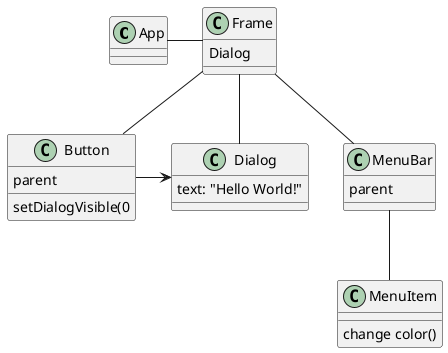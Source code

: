 @startuml

class App
class Frame{
    Dialog
}
class MenuBar{
    parent
}
class Button{
    parent
    setDialogVisible(0
}
Class Dialog{
    text: "Hello World!"
}
class MenuItem{
    change color()
}

App - Frame
Frame -- MenuBar
MenuBar -- MenuItem
Frame -- Button
Button -> Dialog
Frame -- Dialog



@enduml
